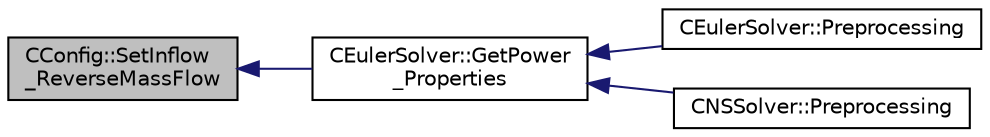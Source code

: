 digraph "CConfig::SetInflow_ReverseMassFlow"
{
  edge [fontname="Helvetica",fontsize="10",labelfontname="Helvetica",labelfontsize="10"];
  node [fontname="Helvetica",fontsize="10",shape=record];
  rankdir="LR";
  Node14695 [label="CConfig::SetInflow\l_ReverseMassFlow",height=0.2,width=0.4,color="black", fillcolor="grey75", style="filled", fontcolor="black"];
  Node14695 -> Node14696 [dir="back",color="midnightblue",fontsize="10",style="solid",fontname="Helvetica"];
  Node14696 [label="CEulerSolver::GetPower\l_Properties",height=0.2,width=0.4,color="black", fillcolor="white", style="filled",URL="$class_c_euler_solver.html#ad8b538a82e5a7a7e3903ec29954b1d07",tooltip="Compute the Fan face Mach number. "];
  Node14696 -> Node14697 [dir="back",color="midnightblue",fontsize="10",style="solid",fontname="Helvetica"];
  Node14697 [label="CEulerSolver::Preprocessing",height=0.2,width=0.4,color="black", fillcolor="white", style="filled",URL="$class_c_euler_solver.html#a8b89e1bfce33284c2d8f5f00f82f3f3f",tooltip="Compute primitive variables and their gradients. "];
  Node14696 -> Node14698 [dir="back",color="midnightblue",fontsize="10",style="solid",fontname="Helvetica"];
  Node14698 [label="CNSSolver::Preprocessing",height=0.2,width=0.4,color="black", fillcolor="white", style="filled",URL="$class_c_n_s_solver.html#a028c83d18cf8520dff2f9628d8a04e4b",tooltip="Restart residual and compute gradients. "];
}
